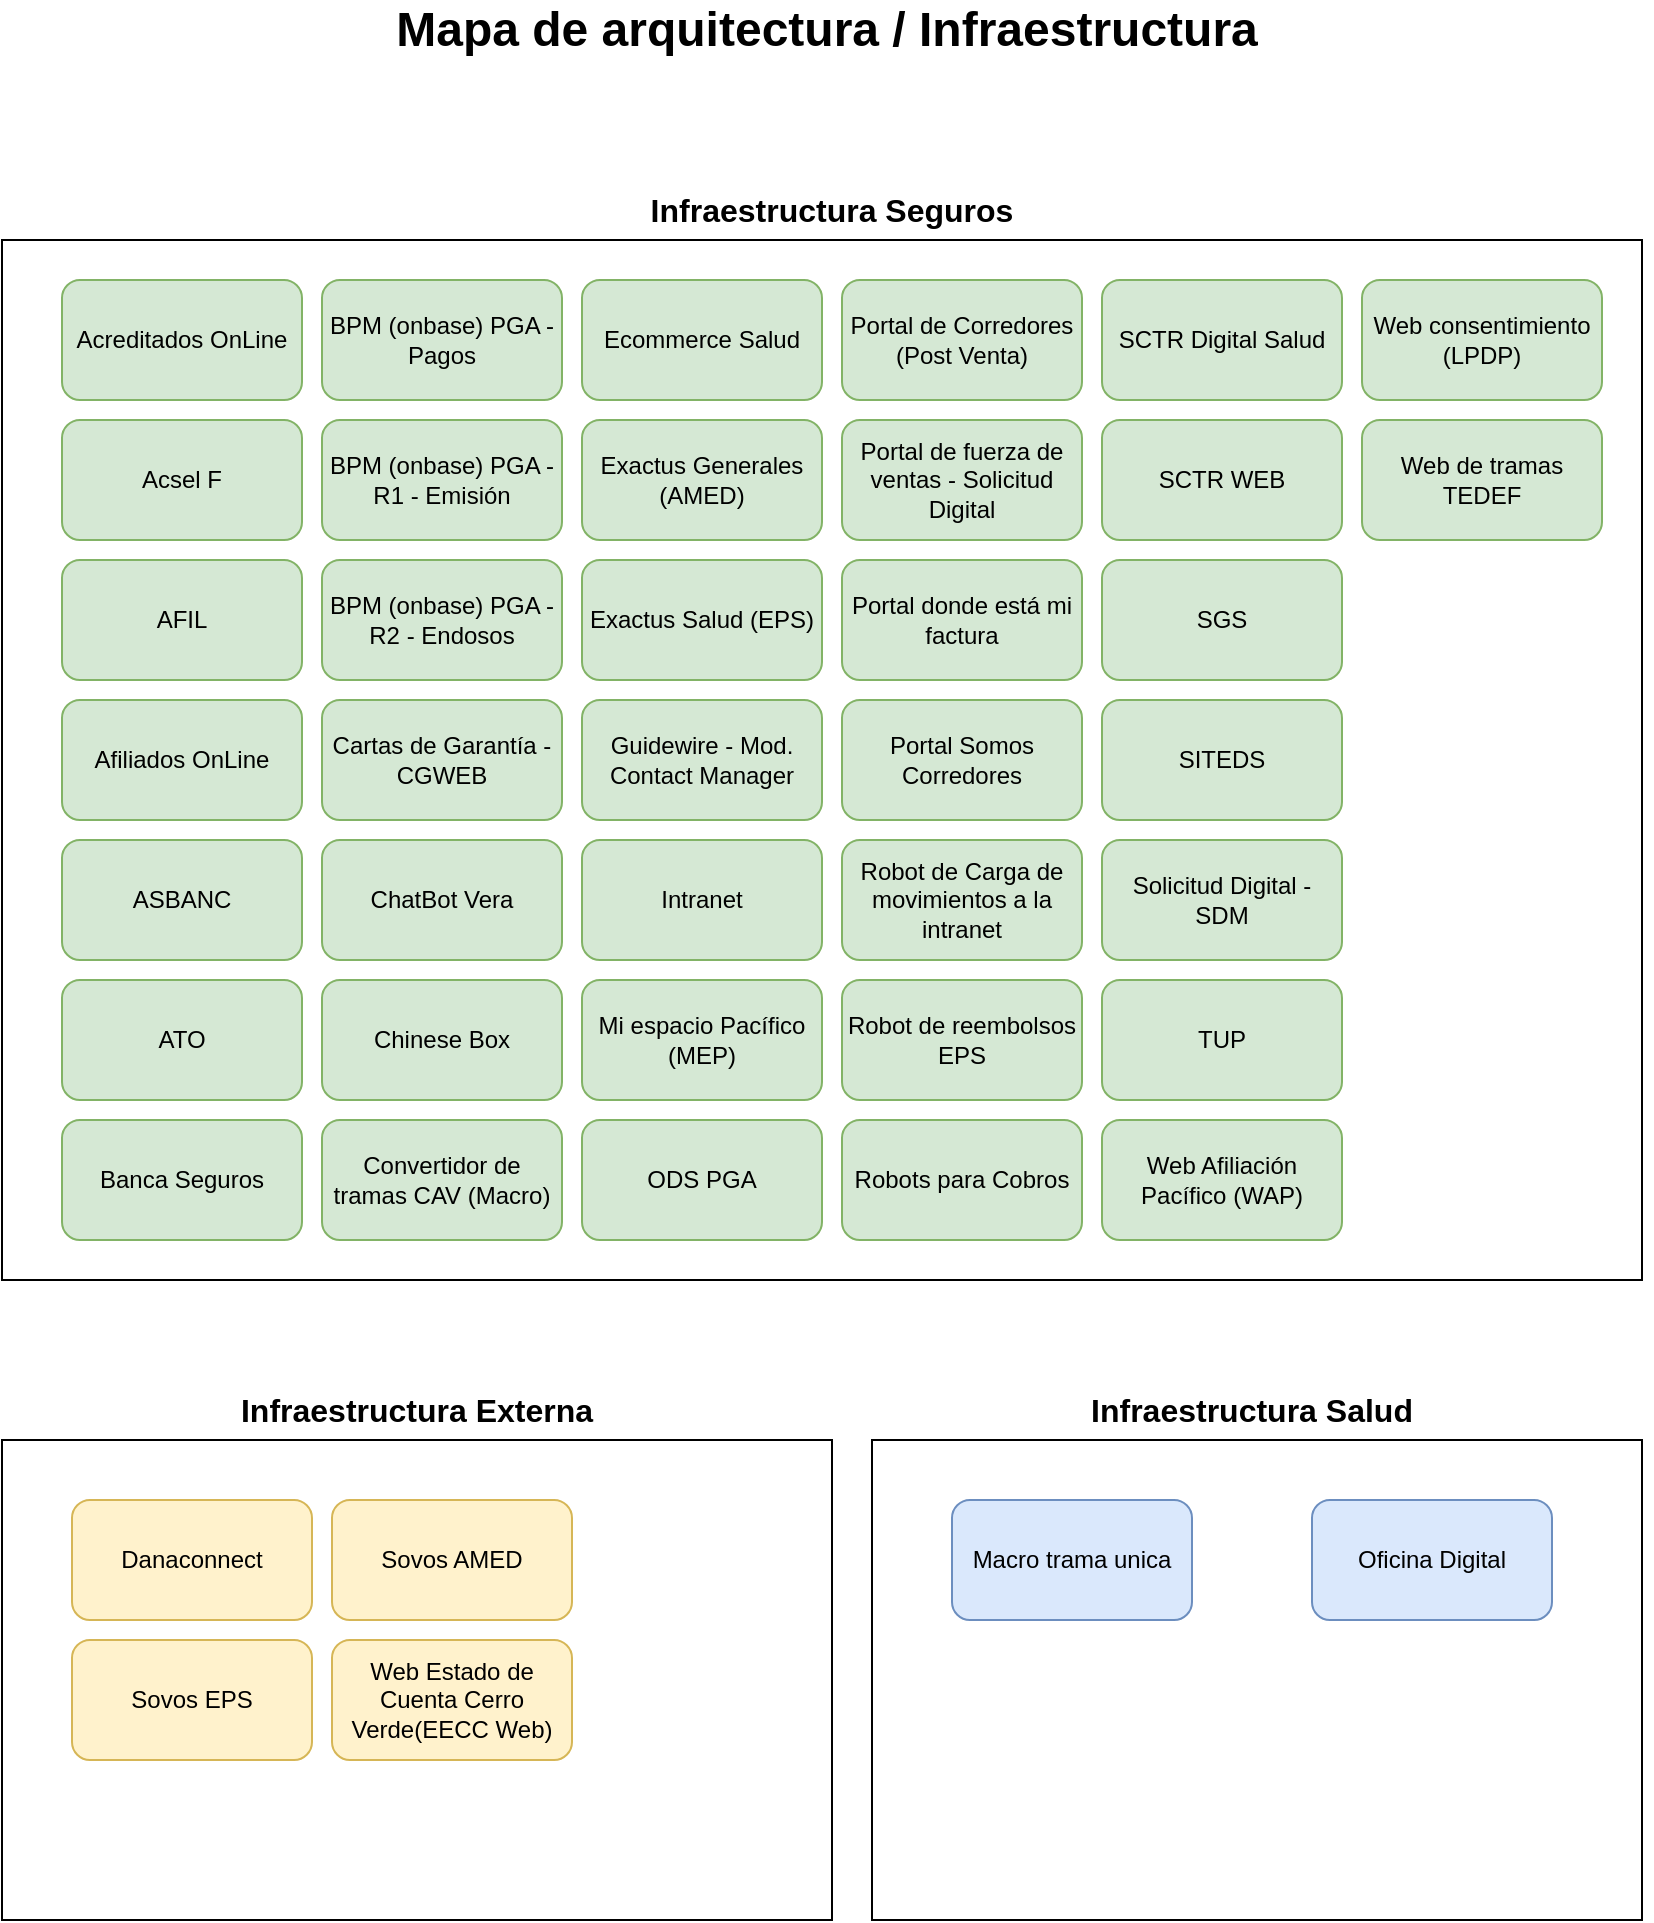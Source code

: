 <mxfile version="22.1.22" type="embed">
  <diagram name="Page-1" id="xNV-a14l-VJKQCmn39NY">
    <mxGraphModel dx="1886" dy="1131" grid="1" gridSize="10" guides="1" tooltips="1" connect="1" arrows="1" fold="1" page="1" pageScale="1" pageWidth="850" pageHeight="1100" math="0" shadow="0">
      <root>
        <mxCell id="0" />
        <mxCell id="1" parent="0" />
        <mxCell id="39" value="" style="group" vertex="1" connectable="0" parent="1">
          <mxGeometry x="15" y="120" width="820" height="520" as="geometry" />
        </mxCell>
        <mxCell id="SGLDC4CGqh5OVFvNEPhj-1" value="" style="rounded=0;whiteSpace=wrap;html=1;" parent="39" vertex="1">
          <mxGeometry width="820" height="520" as="geometry" />
        </mxCell>
        <mxCell id="2" value="Acreditados OnLine" style="rounded=1;whiteSpace=wrap;html=1;fillColor=#d5e8d4;strokeColor=#82b366;" vertex="1" parent="39">
          <mxGeometry x="30" y="20" width="120" height="60" as="geometry" />
        </mxCell>
        <mxCell id="3" value="Acsel F" style="rounded=1;whiteSpace=wrap;html=1;fillColor=#d5e8d4;strokeColor=#82b366;" vertex="1" parent="39">
          <mxGeometry x="30" y="90" width="120" height="60" as="geometry" />
        </mxCell>
        <mxCell id="4" value="AFIL" style="rounded=1;whiteSpace=wrap;html=1;fillColor=#d5e8d4;strokeColor=#82b366;" vertex="1" parent="39">
          <mxGeometry x="30" y="160" width="120" height="60" as="geometry" />
        </mxCell>
        <mxCell id="5" value="Afiliados OnLine" style="rounded=1;whiteSpace=wrap;html=1;fillColor=#d5e8d4;strokeColor=#82b366;" vertex="1" parent="39">
          <mxGeometry x="30" y="230" width="120" height="60" as="geometry" />
        </mxCell>
        <mxCell id="6" value="ASBANC" style="rounded=1;whiteSpace=wrap;html=1;fillColor=#d5e8d4;strokeColor=#82b366;" vertex="1" parent="39">
          <mxGeometry x="30" y="300" width="120" height="60" as="geometry" />
        </mxCell>
        <mxCell id="7" value="ATO" style="rounded=1;whiteSpace=wrap;html=1;fillColor=#d5e8d4;strokeColor=#82b366;" vertex="1" parent="39">
          <mxGeometry x="30" y="370" width="120" height="60" as="geometry" />
        </mxCell>
        <mxCell id="8" value="Banca Seguros" style="rounded=1;whiteSpace=wrap;html=1;fillColor=#d5e8d4;strokeColor=#82b366;" vertex="1" parent="39">
          <mxGeometry x="30" y="440" width="120" height="60" as="geometry" />
        </mxCell>
        <mxCell id="9" value="BPM (onbase) PGA - Pagos" style="rounded=1;whiteSpace=wrap;html=1;fillColor=#d5e8d4;strokeColor=#82b366;" vertex="1" parent="39">
          <mxGeometry x="160" y="20" width="120" height="60" as="geometry" />
        </mxCell>
        <mxCell id="10" value="BPM (onbase) PGA - R1 - Emisión" style="rounded=1;whiteSpace=wrap;html=1;fillColor=#d5e8d4;strokeColor=#82b366;" vertex="1" parent="39">
          <mxGeometry x="160" y="90" width="120" height="60" as="geometry" />
        </mxCell>
        <mxCell id="11" value="BPM (onbase) PGA - R2 - Endosos" style="rounded=1;whiteSpace=wrap;html=1;fillColor=#d5e8d4;strokeColor=#82b366;" vertex="1" parent="39">
          <mxGeometry x="160" y="160" width="120" height="60" as="geometry" />
        </mxCell>
        <mxCell id="12" value="Cartas de Garantía - CGWEB" style="rounded=1;whiteSpace=wrap;html=1;fillColor=#d5e8d4;strokeColor=#82b366;" vertex="1" parent="39">
          <mxGeometry x="160" y="230" width="120" height="60" as="geometry" />
        </mxCell>
        <mxCell id="13" value="ChatBot Vera" style="rounded=1;whiteSpace=wrap;html=1;fillColor=#d5e8d4;strokeColor=#82b366;" vertex="1" parent="39">
          <mxGeometry x="160" y="300" width="120" height="60" as="geometry" />
        </mxCell>
        <mxCell id="14" value="Chinese Box" style="rounded=1;whiteSpace=wrap;html=1;fillColor=#d5e8d4;strokeColor=#82b366;" vertex="1" parent="39">
          <mxGeometry x="160" y="370" width="120" height="60" as="geometry" />
        </mxCell>
        <mxCell id="15" value="Convertidor de tramas CAV (Macro)" style="rounded=1;whiteSpace=wrap;html=1;fillColor=#d5e8d4;strokeColor=#82b366;" vertex="1" parent="39">
          <mxGeometry x="160" y="440" width="120" height="60" as="geometry" />
        </mxCell>
        <mxCell id="16" value="Ecommerce Salud" style="rounded=1;whiteSpace=wrap;html=1;fillColor=#d5e8d4;strokeColor=#82b366;" vertex="1" parent="39">
          <mxGeometry x="290" y="20" width="120" height="60" as="geometry" />
        </mxCell>
        <mxCell id="17" value="Exactus Generales (AMED)" style="rounded=1;whiteSpace=wrap;html=1;fillColor=#d5e8d4;strokeColor=#82b366;" vertex="1" parent="39">
          <mxGeometry x="290" y="90" width="120" height="60" as="geometry" />
        </mxCell>
        <mxCell id="18" value="Exactus Salud (EPS)" style="rounded=1;whiteSpace=wrap;html=1;fillColor=#d5e8d4;strokeColor=#82b366;" vertex="1" parent="39">
          <mxGeometry x="290" y="160" width="120" height="60" as="geometry" />
        </mxCell>
        <mxCell id="19" value="Guidewire - Mod. Contact Manager" style="rounded=1;whiteSpace=wrap;html=1;fillColor=#d5e8d4;strokeColor=#82b366;" vertex="1" parent="39">
          <mxGeometry x="290" y="230" width="120" height="60" as="geometry" />
        </mxCell>
        <mxCell id="20" value="Intranet" style="rounded=1;whiteSpace=wrap;html=1;fillColor=#d5e8d4;strokeColor=#82b366;" vertex="1" parent="39">
          <mxGeometry x="290" y="300" width="120" height="60" as="geometry" />
        </mxCell>
        <mxCell id="21" value="Mi espacio Pacífico (MEP)" style="rounded=1;whiteSpace=wrap;html=1;fillColor=#d5e8d4;strokeColor=#82b366;" vertex="1" parent="39">
          <mxGeometry x="290" y="370" width="120" height="60" as="geometry" />
        </mxCell>
        <mxCell id="22" value="ODS PGA" style="rounded=1;whiteSpace=wrap;html=1;fillColor=#d5e8d4;strokeColor=#82b366;" vertex="1" parent="39">
          <mxGeometry x="290" y="440" width="120" height="60" as="geometry" />
        </mxCell>
        <mxCell id="23" value="Portal de Corredores (Post Venta)" style="rounded=1;whiteSpace=wrap;html=1;fillColor=#d5e8d4;strokeColor=#82b366;" vertex="1" parent="39">
          <mxGeometry x="420" y="20" width="120" height="60" as="geometry" />
        </mxCell>
        <mxCell id="24" value="Portal de fuerza de ventas - Solicitud Digital" style="rounded=1;whiteSpace=wrap;html=1;fillColor=#d5e8d4;strokeColor=#82b366;" vertex="1" parent="39">
          <mxGeometry x="420" y="90" width="120" height="60" as="geometry" />
        </mxCell>
        <mxCell id="25" value="Portal donde está mi factura" style="rounded=1;whiteSpace=wrap;html=1;fillColor=#d5e8d4;strokeColor=#82b366;" vertex="1" parent="39">
          <mxGeometry x="420" y="160" width="120" height="60" as="geometry" />
        </mxCell>
        <mxCell id="26" value="Portal Somos Corredores" style="rounded=1;whiteSpace=wrap;html=1;fillColor=#d5e8d4;strokeColor=#82b366;" vertex="1" parent="39">
          <mxGeometry x="420" y="230" width="120" height="60" as="geometry" />
        </mxCell>
        <mxCell id="27" value="Robot de Carga de movimientos a la intranet" style="rounded=1;whiteSpace=wrap;html=1;fillColor=#d5e8d4;strokeColor=#82b366;" vertex="1" parent="39">
          <mxGeometry x="420" y="300" width="120" height="60" as="geometry" />
        </mxCell>
        <mxCell id="28" value="Robot de reembolsos EPS" style="rounded=1;whiteSpace=wrap;html=1;fillColor=#d5e8d4;strokeColor=#82b366;" vertex="1" parent="39">
          <mxGeometry x="420" y="370" width="120" height="60" as="geometry" />
        </mxCell>
        <mxCell id="29" value="Robots para Cobros" style="rounded=1;whiteSpace=wrap;html=1;fillColor=#d5e8d4;strokeColor=#82b366;" vertex="1" parent="39">
          <mxGeometry x="420" y="440" width="120" height="60" as="geometry" />
        </mxCell>
        <mxCell id="30" value="SCTR Digital Salud" style="rounded=1;whiteSpace=wrap;html=1;fillColor=#d5e8d4;strokeColor=#82b366;" vertex="1" parent="39">
          <mxGeometry x="550" y="20" width="120" height="60" as="geometry" />
        </mxCell>
        <mxCell id="31" value="SCTR WEB" style="rounded=1;whiteSpace=wrap;html=1;fillColor=#d5e8d4;strokeColor=#82b366;" vertex="1" parent="39">
          <mxGeometry x="550" y="90" width="120" height="60" as="geometry" />
        </mxCell>
        <mxCell id="32" value="SGS" style="rounded=1;whiteSpace=wrap;html=1;fillColor=#d5e8d4;strokeColor=#82b366;" vertex="1" parent="39">
          <mxGeometry x="550" y="160" width="120" height="60" as="geometry" />
        </mxCell>
        <mxCell id="33" value="SITEDS" style="rounded=1;whiteSpace=wrap;html=1;fillColor=#d5e8d4;strokeColor=#82b366;" vertex="1" parent="39">
          <mxGeometry x="550" y="230" width="120" height="60" as="geometry" />
        </mxCell>
        <mxCell id="34" value="Solicitud Digital - SDM" style="rounded=1;whiteSpace=wrap;html=1;fillColor=#d5e8d4;strokeColor=#82b366;" vertex="1" parent="39">
          <mxGeometry x="550" y="300" width="120" height="60" as="geometry" />
        </mxCell>
        <mxCell id="35" value="TUP" style="rounded=1;whiteSpace=wrap;html=1;fillColor=#d5e8d4;strokeColor=#82b366;" vertex="1" parent="39">
          <mxGeometry x="550" y="370" width="120" height="60" as="geometry" />
        </mxCell>
        <mxCell id="36" value="Web Afiliación Pacífico (WAP)" style="rounded=1;whiteSpace=wrap;html=1;fillColor=#d5e8d4;strokeColor=#82b366;" vertex="1" parent="39">
          <mxGeometry x="550" y="440" width="120" height="60" as="geometry" />
        </mxCell>
        <mxCell id="37" value="Web consentimiento (LPDP)" style="rounded=1;whiteSpace=wrap;html=1;fillColor=#d5e8d4;strokeColor=#82b366;" vertex="1" parent="39">
          <mxGeometry x="680" y="20" width="120" height="60" as="geometry" />
        </mxCell>
        <mxCell id="38" value="Web de tramas TEDEF" style="rounded=1;whiteSpace=wrap;html=1;fillColor=#d5e8d4;strokeColor=#82b366;" vertex="1" parent="39">
          <mxGeometry x="680" y="90" width="120" height="60" as="geometry" />
        </mxCell>
        <mxCell id="40" value="" style="rounded=0;whiteSpace=wrap;html=1;" vertex="1" parent="1">
          <mxGeometry x="450" y="720" width="385" height="240" as="geometry" />
        </mxCell>
        <mxCell id="41" value="Macro trama unica" style="rounded=1;whiteSpace=wrap;html=1;fillColor=#dae8fc;strokeColor=#6c8ebf;" vertex="1" parent="1">
          <mxGeometry x="490" y="750" width="120" height="60" as="geometry" />
        </mxCell>
        <mxCell id="42" value="Oficina Digital" style="rounded=1;whiteSpace=wrap;html=1;fillColor=#dae8fc;strokeColor=#6c8ebf;" vertex="1" parent="1">
          <mxGeometry x="670" y="750" width="120" height="60" as="geometry" />
        </mxCell>
        <mxCell id="43" value="" style="rounded=0;whiteSpace=wrap;html=1;" vertex="1" parent="1">
          <mxGeometry x="15" y="720" width="415" height="240" as="geometry" />
        </mxCell>
        <mxCell id="44" value="Danaconnect" style="rounded=1;whiteSpace=wrap;html=1;fillColor=#fff2cc;strokeColor=#d6b656;" vertex="1" parent="1">
          <mxGeometry x="50" y="750" width="120" height="60" as="geometry" />
        </mxCell>
        <mxCell id="45" value="Sovos AMED" style="rounded=1;whiteSpace=wrap;html=1;fillColor=#fff2cc;strokeColor=#d6b656;" vertex="1" parent="1">
          <mxGeometry x="180" y="750" width="120" height="60" as="geometry" />
        </mxCell>
        <mxCell id="46" value="Sovos EPS" style="rounded=1;whiteSpace=wrap;html=1;fillColor=#fff2cc;strokeColor=#d6b656;" vertex="1" parent="1">
          <mxGeometry x="50" y="820" width="120" height="60" as="geometry" />
        </mxCell>
        <mxCell id="47" value="Web Estado de Cuenta Cerro Verde(EECC Web)" style="rounded=1;whiteSpace=wrap;html=1;fillColor=#fff2cc;strokeColor=#d6b656;" vertex="1" parent="1">
          <mxGeometry x="180" y="820" width="120" height="60" as="geometry" />
        </mxCell>
        <mxCell id="49" value="&lt;font style=&quot;font-size: 24px;&quot;&gt;&lt;b&gt;Mapa de arquitectura / Infraestructura&lt;/b&gt;&lt;/font&gt;" style="text;html=1;strokeColor=none;fillColor=none;align=center;verticalAlign=middle;whiteSpace=wrap;rounded=0;" vertex="1" parent="1">
          <mxGeometry x="15" width="825" height="30" as="geometry" />
        </mxCell>
        <mxCell id="50" value="&lt;font size=&quot;1&quot; style=&quot;&quot;&gt;&lt;b style=&quot;font-size: 16px;&quot;&gt;Infraestructura Seguros&lt;/b&gt;&lt;/font&gt;" style="text;html=1;strokeColor=none;fillColor=none;align=center;verticalAlign=middle;whiteSpace=wrap;rounded=0;" vertex="1" parent="1">
          <mxGeometry x="130" y="90" width="600" height="30" as="geometry" />
        </mxCell>
        <mxCell id="51" value="&lt;font size=&quot;1&quot; style=&quot;&quot;&gt;&lt;b style=&quot;font-size: 16px;&quot;&gt;Infraestructura Externa&lt;/b&gt;&lt;/font&gt;" style="text;html=1;strokeColor=none;fillColor=none;align=center;verticalAlign=middle;whiteSpace=wrap;rounded=0;" vertex="1" parent="1">
          <mxGeometry x="15" y="690" width="415" height="30" as="geometry" />
        </mxCell>
        <mxCell id="52" value="&lt;font size=&quot;1&quot; style=&quot;&quot;&gt;&lt;b style=&quot;font-size: 16px;&quot;&gt;Infraestructura Salud&lt;/b&gt;&lt;/font&gt;" style="text;html=1;strokeColor=none;fillColor=none;align=center;verticalAlign=middle;whiteSpace=wrap;rounded=0;" vertex="1" parent="1">
          <mxGeometry x="450" y="690" width="380" height="30" as="geometry" />
        </mxCell>
      </root>
    </mxGraphModel>
  </diagram>
</mxfile>
